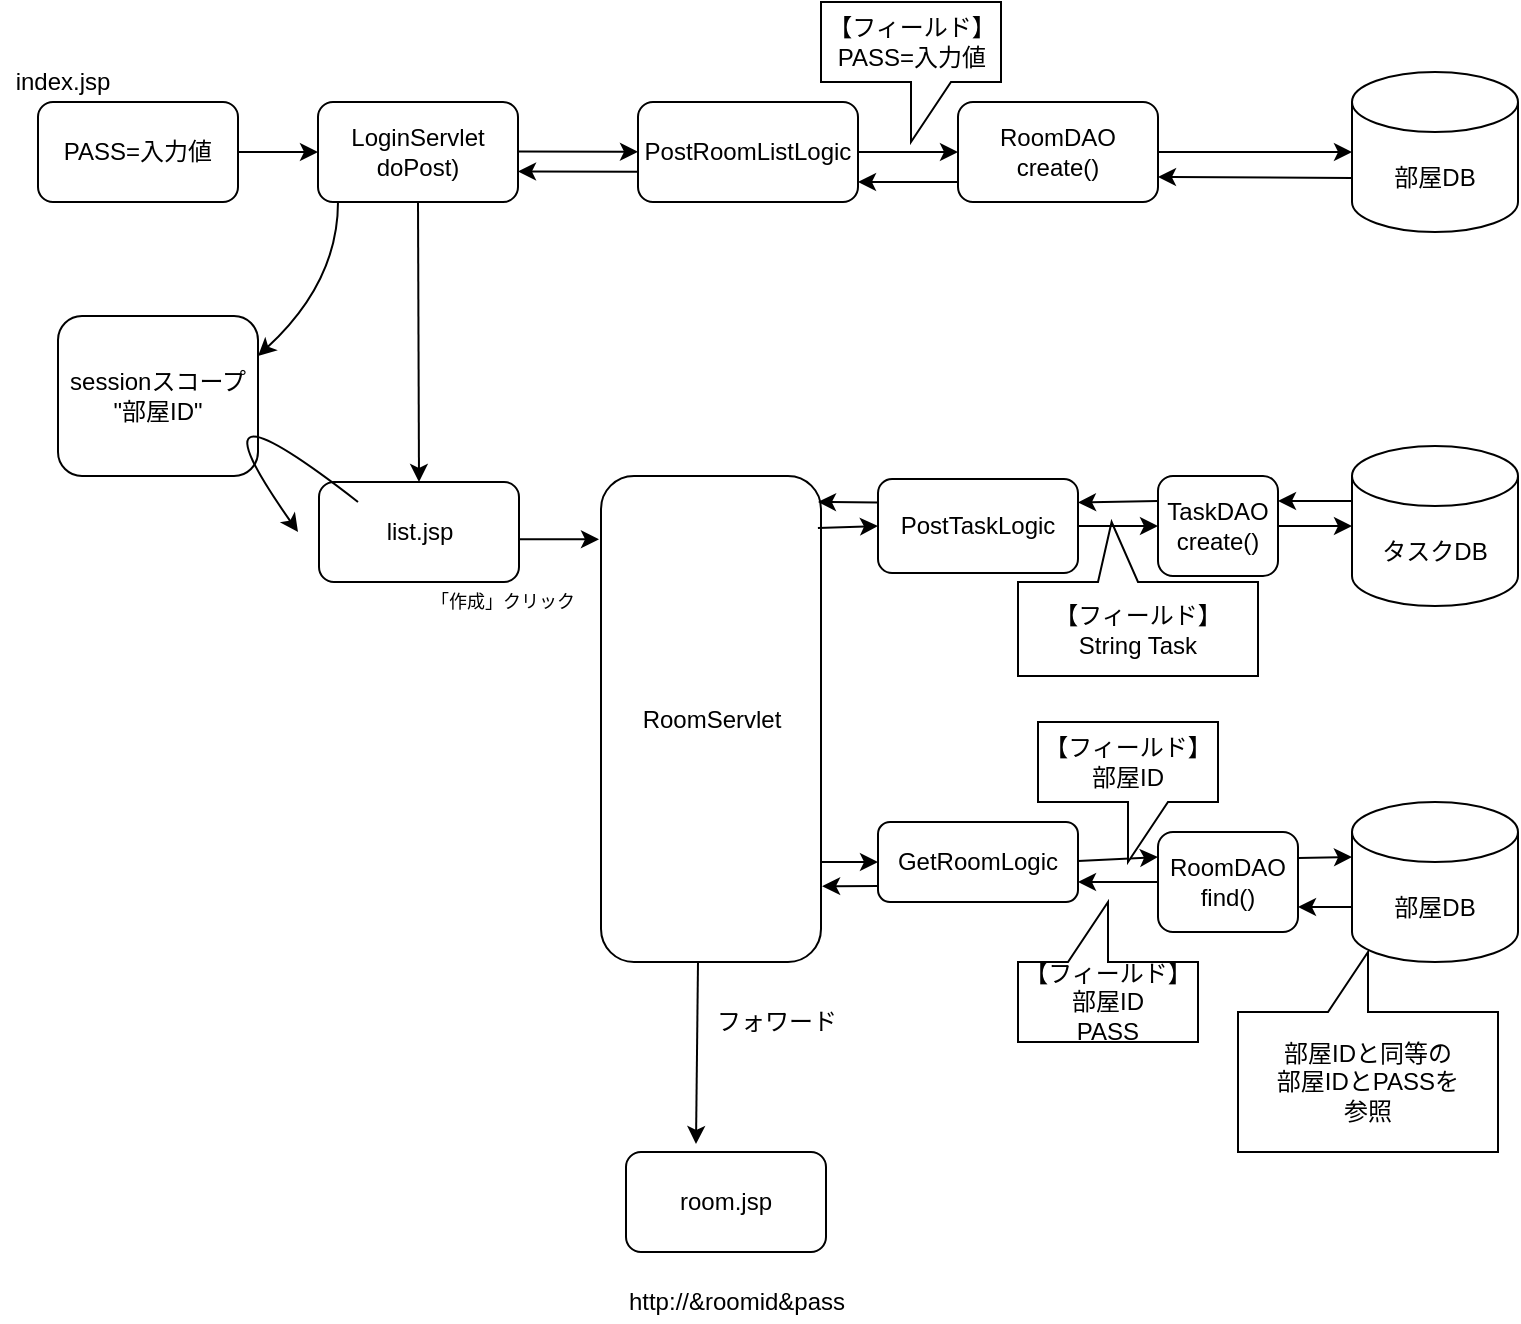 <mxfile version="15.7.4" type="device"><diagram id="_ET_xEP0dYA6aO0iCmEl" name="Page-1"><mxGraphModel dx="782" dy="738" grid="1" gridSize="10" guides="1" tooltips="1" connect="1" arrows="1" fold="1" page="1" pageScale="1" pageWidth="827" pageHeight="1169" math="0" shadow="0"><root><mxCell id="0"/><mxCell id="1" parent="0"/><mxCell id="xY9wB8oc-2Vq7dBRu6lb-1" value="PASS=入力値" style="rounded=1;whiteSpace=wrap;html=1;" parent="1" vertex="1"><mxGeometry x="70" y="430" width="100" height="50" as="geometry"/></mxCell><mxCell id="xY9wB8oc-2Vq7dBRu6lb-3" value="LoginServlet&lt;br&gt;doPost)" style="rounded=1;whiteSpace=wrap;html=1;" parent="1" vertex="1"><mxGeometry x="210" y="430" width="100" height="50" as="geometry"/></mxCell><mxCell id="eI9POTJR1lcvIW7A0KRw-2" value="RoomDAO&lt;br&gt;create()" style="rounded=1;whiteSpace=wrap;html=1;" parent="1" vertex="1"><mxGeometry x="530" y="430" width="100" height="50" as="geometry"/></mxCell><mxCell id="eI9POTJR1lcvIW7A0KRw-3" value="部屋DB" style="shape=cylinder3;whiteSpace=wrap;html=1;boundedLbl=1;backgroundOutline=1;size=15;" parent="1" vertex="1"><mxGeometry x="727" y="415" width="83" height="80" as="geometry"/></mxCell><mxCell id="oMhy3OzOEv7M4vgr_mp3-5" value="list.jsp" style="rounded=1;whiteSpace=wrap;html=1;" parent="1" vertex="1"><mxGeometry x="210.5" y="620" width="100" height="50" as="geometry"/></mxCell><mxCell id="oMhy3OzOEv7M4vgr_mp3-7" value="index.jsp" style="text;html=1;align=center;verticalAlign=middle;resizable=0;points=[];autosize=1;strokeColor=none;fillColor=none;" parent="1" vertex="1"><mxGeometry x="51.5" y="410" width="60" height="20" as="geometry"/></mxCell><mxCell id="oMhy3OzOEv7M4vgr_mp3-8" value="" style="endArrow=classic;html=1;rounded=0;exitX=1;exitY=0.5;exitDx=0;exitDy=0;entryX=0;entryY=0.5;entryDx=0;entryDy=0;" parent="1" source="xY9wB8oc-2Vq7dBRu6lb-1" target="xY9wB8oc-2Vq7dBRu6lb-3" edge="1"><mxGeometry width="50" height="50" relative="1" as="geometry"><mxPoint x="168.5" y="460" as="sourcePoint"/><mxPoint x="218.5" y="410" as="targetPoint"/></mxGeometry></mxCell><mxCell id="oMhy3OzOEv7M4vgr_mp3-9" value="" style="endArrow=classic;html=1;rounded=0;exitX=1;exitY=0.5;exitDx=0;exitDy=0;" parent="1" target="85-5RwQOyP053SqG0Wlt-1" edge="1"><mxGeometry width="50" height="50" relative="1" as="geometry"><mxPoint x="310" y="454.76" as="sourcePoint"/><mxPoint x="350" y="454.76" as="targetPoint"/></mxGeometry></mxCell><mxCell id="oMhy3OzOEv7M4vgr_mp3-10" value="" style="endArrow=classic;html=1;rounded=0;entryX=0.5;entryY=0;entryDx=0;entryDy=0;exitX=0.5;exitY=1;exitDx=0;exitDy=0;" parent="1" source="xY9wB8oc-2Vq7dBRu6lb-3" target="oMhy3OzOEv7M4vgr_mp3-5" edge="1"><mxGeometry width="50" height="50" relative="1" as="geometry"><mxPoint x="220" y="470" as="sourcePoint"/><mxPoint x="120" y="510" as="targetPoint"/></mxGeometry></mxCell><mxCell id="oMhy3OzOEv7M4vgr_mp3-11" value="RoomServlet" style="rounded=1;whiteSpace=wrap;html=1;" parent="1" vertex="1"><mxGeometry x="351.5" y="617" width="110" height="243" as="geometry"/></mxCell><mxCell id="oMhy3OzOEv7M4vgr_mp3-13" value="タスクDB" style="shape=cylinder3;whiteSpace=wrap;html=1;boundedLbl=1;backgroundOutline=1;size=15;" parent="1" vertex="1"><mxGeometry x="727" y="602" width="83" height="80" as="geometry"/></mxCell><mxCell id="oMhy3OzOEv7M4vgr_mp3-14" value="TaskDAO&lt;br&gt;create()" style="rounded=1;whiteSpace=wrap;html=1;" parent="1" vertex="1"><mxGeometry x="630" y="617" width="60" height="50" as="geometry"/></mxCell><mxCell id="oMhy3OzOEv7M4vgr_mp3-15" value="" style="endArrow=classic;html=1;rounded=0;entryX=0;entryY=0.5;entryDx=0;entryDy=0;exitX=0.986;exitY=0.107;exitDx=0;exitDy=0;exitPerimeter=0;" parent="1" source="oMhy3OzOEv7M4vgr_mp3-11" target="85-5RwQOyP053SqG0Wlt-2" edge="1"><mxGeometry width="50" height="50" relative="1" as="geometry"><mxPoint x="480" y="643" as="sourcePoint"/><mxPoint x="511.5" y="643" as="targetPoint"/></mxGeometry></mxCell><mxCell id="oMhy3OzOEv7M4vgr_mp3-16" value="" style="endArrow=classic;html=1;rounded=0;exitX=1;exitY=0.5;exitDx=0;exitDy=0;entryX=0;entryY=0.5;entryDx=0;entryDy=0;" parent="1" edge="1"><mxGeometry width="50" height="50" relative="1" as="geometry"><mxPoint x="310.5" y="648.66" as="sourcePoint"/><mxPoint x="350.5" y="648.66" as="targetPoint"/></mxGeometry></mxCell><mxCell id="oMhy3OzOEv7M4vgr_mp3-17" value="" style="endArrow=classic;html=1;rounded=0;entryX=0;entryY=0.5;entryDx=0;entryDy=0;entryPerimeter=0;" parent="1" source="oMhy3OzOEv7M4vgr_mp3-14" target="oMhy3OzOEv7M4vgr_mp3-13" edge="1"><mxGeometry width="50" height="50" relative="1" as="geometry"><mxPoint x="680" y="633" as="sourcePoint"/><mxPoint x="682" y="632.71" as="targetPoint"/></mxGeometry></mxCell><mxCell id="oMhy3OzOEv7M4vgr_mp3-18" value="【フィールド】&lt;br&gt;String Task" style="shape=callout;whiteSpace=wrap;html=1;perimeter=calloutPerimeter;direction=west;position2=0.61;" parent="1" vertex="1"><mxGeometry x="560" y="640" width="120" height="77" as="geometry"/></mxCell><mxCell id="oMhy3OzOEv7M4vgr_mp3-19" value="" style="endArrow=classic;html=1;rounded=0;exitX=1;exitY=0.5;exitDx=0;exitDy=0;entryX=0;entryY=0.5;entryDx=0;entryDy=0;entryPerimeter=0;" parent="1" source="eI9POTJR1lcvIW7A0KRw-2" target="eI9POTJR1lcvIW7A0KRw-3" edge="1"><mxGeometry width="50" height="50" relative="1" as="geometry"><mxPoint x="658.5" y="454.58" as="sourcePoint"/><mxPoint x="698.5" y="454.58" as="targetPoint"/></mxGeometry></mxCell><mxCell id="oMhy3OzOEv7M4vgr_mp3-22" value="【フィールド】&lt;span&gt;&lt;br&gt;PASS=入力値&lt;/span&gt;" style="shape=callout;whiteSpace=wrap;html=1;perimeter=calloutPerimeter;" parent="1" vertex="1"><mxGeometry x="461.5" y="380" width="90" height="70" as="geometry"/></mxCell><mxCell id="oMhy3OzOEv7M4vgr_mp3-24" value="room.jsp" style="rounded=1;whiteSpace=wrap;html=1;" parent="1" vertex="1"><mxGeometry x="364" y="955" width="100" height="50" as="geometry"/></mxCell><mxCell id="85-5RwQOyP053SqG0Wlt-1" value="PostRoomListLogic" style="rounded=1;whiteSpace=wrap;html=1;" parent="1" vertex="1"><mxGeometry x="370" y="430" width="110" height="50" as="geometry"/></mxCell><mxCell id="85-5RwQOyP053SqG0Wlt-2" value="PostTaskLogic" style="rounded=1;whiteSpace=wrap;html=1;" parent="1" vertex="1"><mxGeometry x="490" y="618.5" width="100" height="47" as="geometry"/></mxCell><mxCell id="85-5RwQOyP053SqG0Wlt-4" value="" style="endArrow=classic;html=1;rounded=0;exitX=1;exitY=0.5;exitDx=0;exitDy=0;entryX=0;entryY=0.5;entryDx=0;entryDy=0;" parent="1" source="85-5RwQOyP053SqG0Wlt-1" target="eI9POTJR1lcvIW7A0KRw-2" edge="1"><mxGeometry width="50" height="50" relative="1" as="geometry"><mxPoint x="470" y="450" as="sourcePoint"/><mxPoint x="540" y="450" as="targetPoint"/></mxGeometry></mxCell><mxCell id="85-5RwQOyP053SqG0Wlt-5" value="" style="endArrow=classic;html=1;rounded=0;entryX=0;entryY=0.5;entryDx=0;entryDy=0;exitX=1;exitY=0.5;exitDx=0;exitDy=0;" parent="1" source="85-5RwQOyP053SqG0Wlt-2" target="oMhy3OzOEv7M4vgr_mp3-14" edge="1"><mxGeometry width="50" height="50" relative="1" as="geometry"><mxPoint x="540" y="510" as="sourcePoint"/><mxPoint x="490" y="540" as="targetPoint"/></mxGeometry></mxCell><mxCell id="85-5RwQOyP053SqG0Wlt-10" value="部屋DB" style="shape=cylinder3;whiteSpace=wrap;html=1;boundedLbl=1;backgroundOutline=1;size=15;" parent="1" vertex="1"><mxGeometry x="727" y="780" width="83" height="80" as="geometry"/></mxCell><mxCell id="85-5RwQOyP053SqG0Wlt-11" value="RoomDAO&lt;br&gt;find()" style="rounded=1;whiteSpace=wrap;html=1;" parent="1" vertex="1"><mxGeometry x="630" y="795" width="70" height="50" as="geometry"/></mxCell><mxCell id="85-5RwQOyP053SqG0Wlt-12" value="" style="endArrow=classic;html=1;rounded=0;entryX=0;entryY=0.5;entryDx=0;entryDy=0;" parent="1" target="85-5RwQOyP053SqG0Wlt-14" edge="1"><mxGeometry width="50" height="50" relative="1" as="geometry"><mxPoint x="461.5" y="810" as="sourcePoint"/><mxPoint x="510" y="810" as="targetPoint"/></mxGeometry></mxCell><mxCell id="85-5RwQOyP053SqG0Wlt-13" value="" style="endArrow=classic;html=1;rounded=0;exitX=0;exitY=0;exitDx=0;exitDy=27.5;exitPerimeter=0;entryX=0;entryY=0;entryDx=0;entryDy=27.5;entryPerimeter=0;" parent="1" target="85-5RwQOyP053SqG0Wlt-10" edge="1"><mxGeometry width="50" height="50" relative="1" as="geometry"><mxPoint x="700" y="808" as="sourcePoint"/><mxPoint x="660" y="760" as="targetPoint"/></mxGeometry></mxCell><mxCell id="85-5RwQOyP053SqG0Wlt-14" value="GetRoomLogic" style="rounded=1;whiteSpace=wrap;html=1;" parent="1" vertex="1"><mxGeometry x="490" y="790" width="100" height="40" as="geometry"/></mxCell><mxCell id="85-5RwQOyP053SqG0Wlt-15" value="" style="endArrow=classic;html=1;rounded=0;entryX=1;entryY=0.75;entryDx=0;entryDy=0;" parent="1" target="eI9POTJR1lcvIW7A0KRw-2" edge="1"><mxGeometry width="50" height="50" relative="1" as="geometry"><mxPoint x="727" y="468" as="sourcePoint"/><mxPoint x="647" y="470" as="targetPoint"/></mxGeometry></mxCell><mxCell id="85-5RwQOyP053SqG0Wlt-16" value="sessionスコープ&lt;br&gt;&quot;部屋ID&quot;" style="rounded=1;whiteSpace=wrap;html=1;" parent="1" vertex="1"><mxGeometry x="80" y="537" width="100" height="80" as="geometry"/></mxCell><mxCell id="85-5RwQOyP053SqG0Wlt-17" value="" style="endArrow=classic;html=1;rounded=0;" parent="1" edge="1"><mxGeometry width="50" height="50" relative="1" as="geometry"><mxPoint x="530" y="470" as="sourcePoint"/><mxPoint x="480" y="470" as="targetPoint"/></mxGeometry></mxCell><mxCell id="85-5RwQOyP053SqG0Wlt-18" value="" style="endArrow=classic;html=1;rounded=0;exitX=1;exitY=0.5;exitDx=0;exitDy=0;" parent="1" edge="1"><mxGeometry width="50" height="50" relative="1" as="geometry"><mxPoint x="370" y="464.885" as="sourcePoint"/><mxPoint x="310" y="464.76" as="targetPoint"/></mxGeometry></mxCell><mxCell id="85-5RwQOyP053SqG0Wlt-20" value="" style="endArrow=classic;html=1;entryX=1;entryY=0.25;entryDx=0;entryDy=0;curved=1;" parent="1" target="85-5RwQOyP053SqG0Wlt-16" edge="1"><mxGeometry width="50" height="50" relative="1" as="geometry"><mxPoint x="220" y="480" as="sourcePoint"/><mxPoint x="270" y="430" as="targetPoint"/><Array as="points"><mxPoint x="220" y="520"/></Array></mxGeometry></mxCell><mxCell id="85-5RwQOyP053SqG0Wlt-22" value="" style="endArrow=classic;html=1;curved=1;exitX=0.195;exitY=0.2;exitDx=0;exitDy=0;exitPerimeter=0;" parent="1" source="oMhy3OzOEv7M4vgr_mp3-5" edge="1"><mxGeometry width="50" height="50" relative="1" as="geometry"><mxPoint x="230" y="490" as="sourcePoint"/><mxPoint x="200" y="645" as="targetPoint"/><Array as="points"><mxPoint x="140" y="560"/></Array></mxGeometry></mxCell><mxCell id="85-5RwQOyP053SqG0Wlt-23" value="" style="endArrow=classic;html=1;rounded=0;entryX=0;entryY=0.25;entryDx=0;entryDy=0;" parent="1" target="85-5RwQOyP053SqG0Wlt-11" edge="1"><mxGeometry width="50" height="50" relative="1" as="geometry"><mxPoint x="590" y="809.5" as="sourcePoint"/><mxPoint x="618.5" y="809.5" as="targetPoint"/></mxGeometry></mxCell><mxCell id="85-5RwQOyP053SqG0Wlt-24" value="" style="endArrow=classic;html=1;rounded=0;exitX=0;exitY=0;exitDx=0;exitDy=52.5;exitPerimeter=0;entryX=1;entryY=0.75;entryDx=0;entryDy=0;" parent="1" source="85-5RwQOyP053SqG0Wlt-10" target="85-5RwQOyP053SqG0Wlt-11" edge="1"><mxGeometry width="50" height="50" relative="1" as="geometry"><mxPoint x="737" y="817.5" as="sourcePoint"/><mxPoint x="710" y="818" as="targetPoint"/></mxGeometry></mxCell><mxCell id="85-5RwQOyP053SqG0Wlt-25" value="" style="endArrow=classic;html=1;rounded=0;entryX=1;entryY=0.75;entryDx=0;entryDy=0;" parent="1" target="85-5RwQOyP053SqG0Wlt-14" edge="1"><mxGeometry width="50" height="50" relative="1" as="geometry"><mxPoint x="630" y="820" as="sourcePoint"/><mxPoint x="600" y="819.5" as="targetPoint"/></mxGeometry></mxCell><mxCell id="85-5RwQOyP053SqG0Wlt-26" value="" style="endArrow=classic;html=1;rounded=0;entryX=1.005;entryY=0.844;entryDx=0;entryDy=0;entryPerimeter=0;" parent="1" target="oMhy3OzOEv7M4vgr_mp3-11" edge="1"><mxGeometry width="50" height="50" relative="1" as="geometry"><mxPoint x="490" y="822" as="sourcePoint"/><mxPoint x="471.5" y="820" as="targetPoint"/></mxGeometry></mxCell><mxCell id="85-5RwQOyP053SqG0Wlt-27" value="【フィールド】&lt;span&gt;&lt;br&gt;部屋ID&lt;br&gt;&lt;/span&gt;" style="shape=callout;whiteSpace=wrap;html=1;perimeter=calloutPerimeter;" parent="1" vertex="1"><mxGeometry x="570" y="740" width="90" height="70" as="geometry"/></mxCell><mxCell id="85-5RwQOyP053SqG0Wlt-28" value="&lt;span&gt;部屋IDと同等の&lt;br&gt;部屋IDとPASSを&lt;br&gt;参照&lt;br&gt;&lt;/span&gt;" style="shape=callout;whiteSpace=wrap;html=1;perimeter=calloutPerimeter;rotation=0;direction=west;" parent="1" vertex="1"><mxGeometry x="670" y="855" width="130" height="100" as="geometry"/></mxCell><mxCell id="85-5RwQOyP053SqG0Wlt-29" value="【フィールド】&lt;span&gt;&lt;br&gt;部屋ID&lt;br&gt;PASS&lt;br&gt;&lt;/span&gt;" style="shape=callout;whiteSpace=wrap;html=1;perimeter=calloutPerimeter;direction=west;" parent="1" vertex="1"><mxGeometry x="560" y="830" width="90" height="70" as="geometry"/></mxCell><mxCell id="85-5RwQOyP053SqG0Wlt-31" value="http://&amp;amp;roomid&amp;amp;pass" style="text;html=1;align=center;verticalAlign=middle;resizable=0;points=[];autosize=1;strokeColor=none;fillColor=none;" parent="1" vertex="1"><mxGeometry x="359" y="1020" width="120" height="20" as="geometry"/></mxCell><mxCell id="85-5RwQOyP053SqG0Wlt-32" value="" style="endArrow=classic;html=1;curved=1;entryX=0.35;entryY=-0.08;entryDx=0;entryDy=0;entryPerimeter=0;" parent="1" target="oMhy3OzOEv7M4vgr_mp3-24" edge="1"><mxGeometry width="50" height="50" relative="1" as="geometry"><mxPoint x="400" y="860" as="sourcePoint"/><mxPoint x="450" y="810" as="targetPoint"/></mxGeometry></mxCell><mxCell id="85-5RwQOyP053SqG0Wlt-33" value="フォワード" style="text;html=1;align=center;verticalAlign=middle;resizable=0;points=[];autosize=1;strokeColor=none;fillColor=none;" parent="1" vertex="1"><mxGeometry x="399" y="880" width="80" height="20" as="geometry"/></mxCell><mxCell id="85-5RwQOyP053SqG0Wlt-34" value="「作成」クリック" style="text;html=1;align=center;verticalAlign=middle;resizable=0;points=[];autosize=1;strokeColor=none;fillColor=none;fontSize=9;" parent="1" vertex="1"><mxGeometry x="251.5" y="670" width="100" height="20" as="geometry"/></mxCell><mxCell id="JtZY6xMLEncYTDoDfgiG-1" value="" style="endArrow=classic;html=1;rounded=0;entryX=1;entryY=0.25;entryDx=0;entryDy=0;exitX=0;exitY=0;exitDx=0;exitDy=27.5;exitPerimeter=0;" edge="1" parent="1" source="oMhy3OzOEv7M4vgr_mp3-13" target="oMhy3OzOEv7M4vgr_mp3-14"><mxGeometry width="50" height="50" relative="1" as="geometry"><mxPoint x="730" y="655" as="sourcePoint"/><mxPoint x="700" y="652" as="targetPoint"/></mxGeometry></mxCell><mxCell id="JtZY6xMLEncYTDoDfgiG-2" value="" style="endArrow=classic;html=1;rounded=0;entryX=1;entryY=0.25;entryDx=0;entryDy=0;exitX=0;exitY=0.25;exitDx=0;exitDy=0;" edge="1" parent="1" source="oMhy3OzOEv7M4vgr_mp3-14" target="85-5RwQOyP053SqG0Wlt-2"><mxGeometry width="50" height="50" relative="1" as="geometry"><mxPoint x="737" y="639.5" as="sourcePoint"/><mxPoint x="700" y="639.5" as="targetPoint"/></mxGeometry></mxCell><mxCell id="JtZY6xMLEncYTDoDfgiG-3" value="" style="endArrow=classic;html=1;rounded=0;exitX=0;exitY=0.25;exitDx=0;exitDy=0;" edge="1" parent="1" source="85-5RwQOyP053SqG0Wlt-2"><mxGeometry width="50" height="50" relative="1" as="geometry"><mxPoint x="490" y="624" as="sourcePoint"/><mxPoint x="460" y="630" as="targetPoint"/></mxGeometry></mxCell></root></mxGraphModel></diagram></mxfile>
